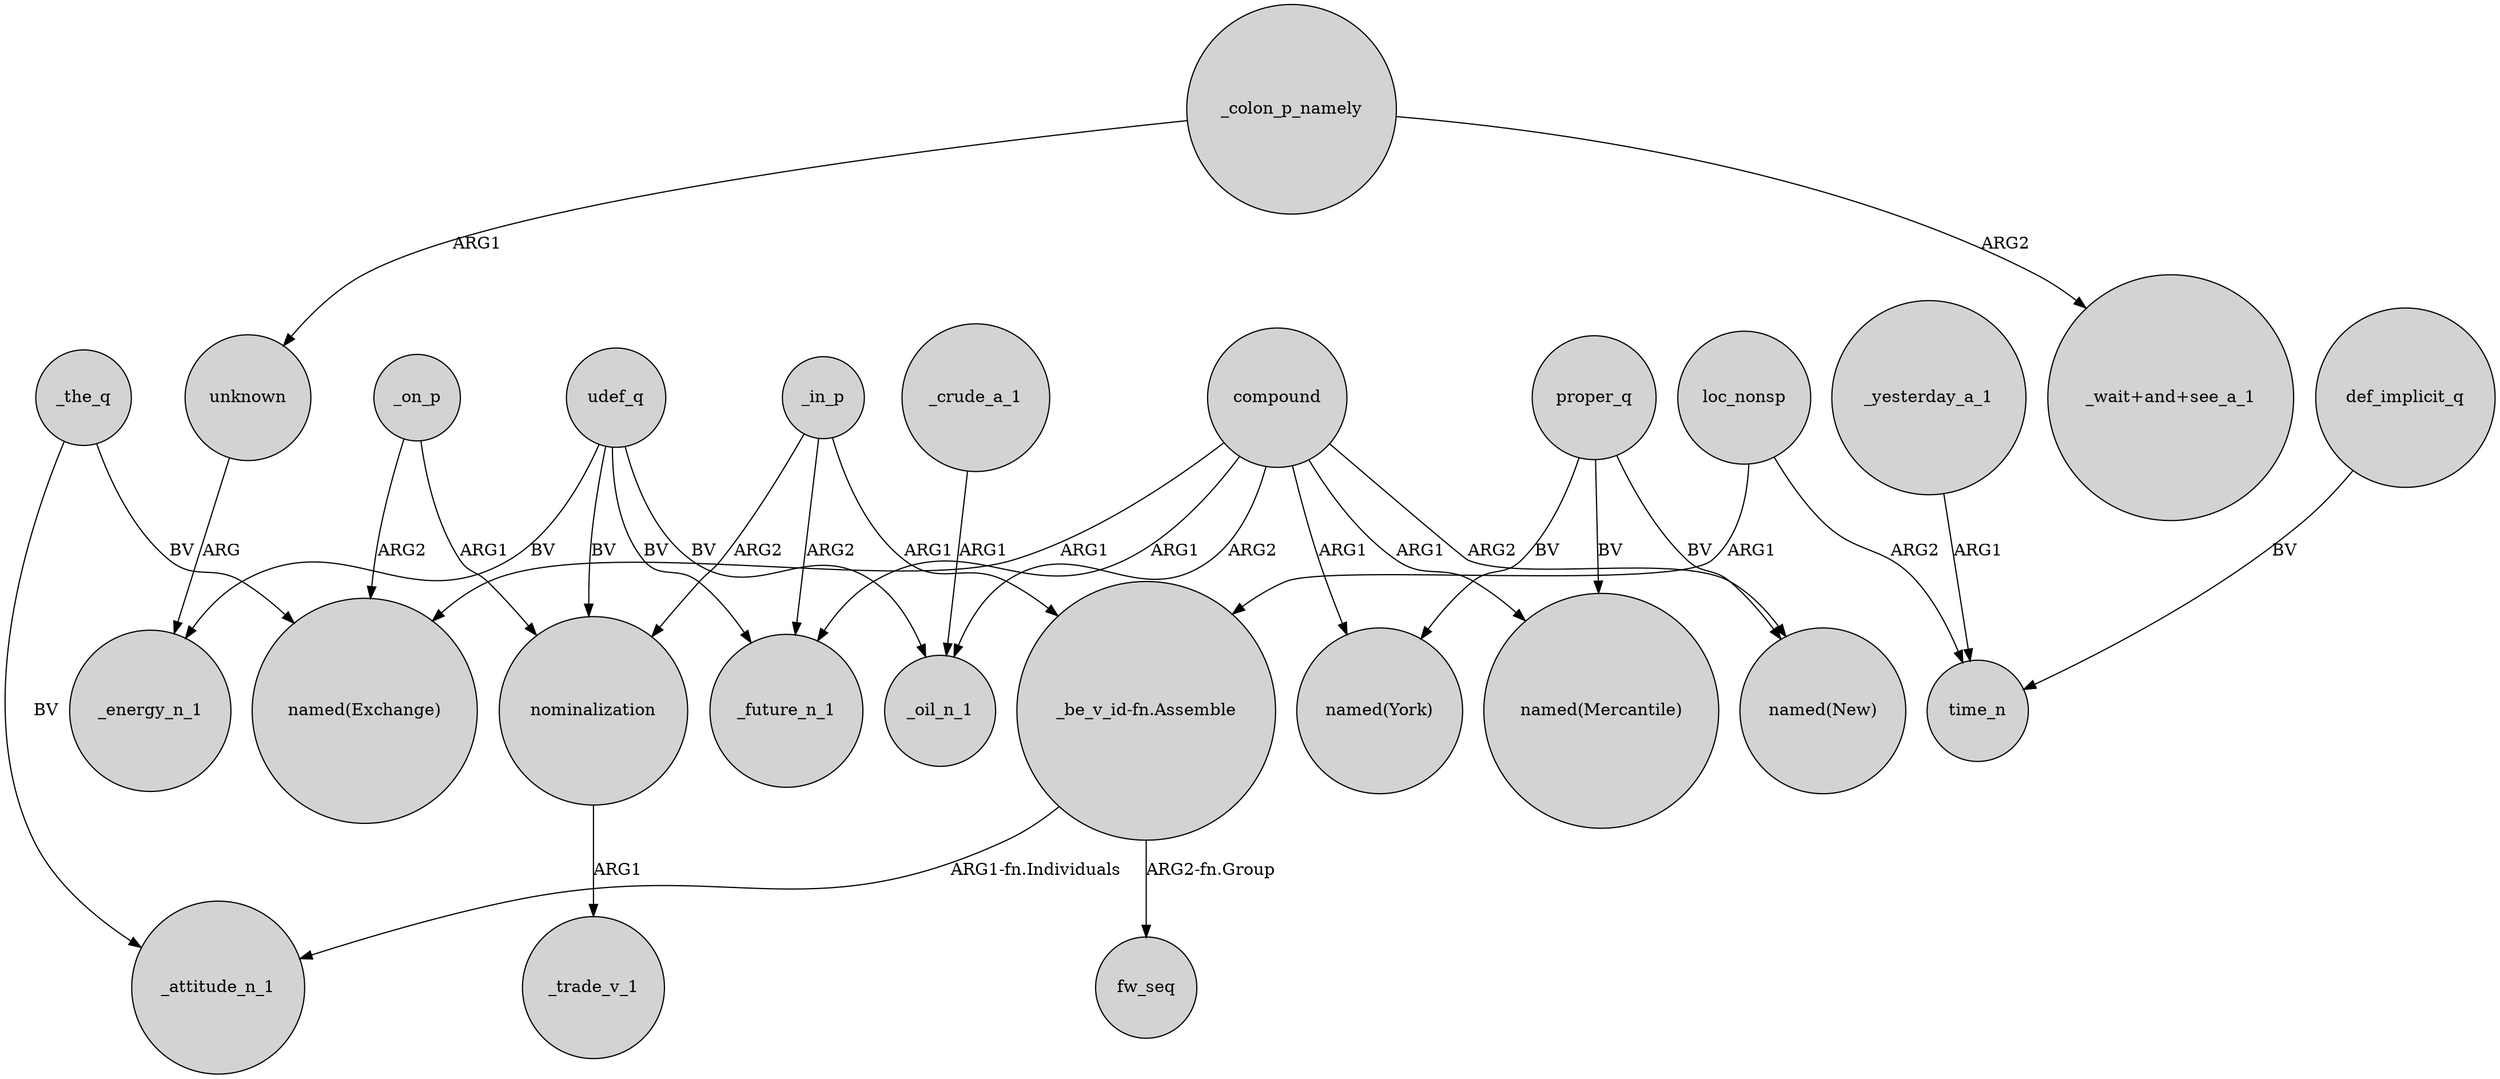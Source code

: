 digraph {
	node [shape=circle style=filled]
	_on_p -> nominalization [label=ARG1]
	_colon_p_namely -> "_wait+and+see_a_1" [label=ARG2]
	_on_p -> "named(Exchange)" [label=ARG2]
	compound -> "named(New)" [label=ARG2]
	compound -> "named(Exchange)" [label=ARG1]
	udef_q -> _oil_n_1 [label=BV]
	proper_q -> "named(New)" [label=BV]
	_the_q -> "named(Exchange)" [label=BV]
	_the_q -> _attitude_n_1 [label=BV]
	udef_q -> nominalization [label=BV]
	compound -> _future_n_1 [label=ARG1]
	_yesterday_a_1 -> time_n [label=ARG1]
	udef_q -> _future_n_1 [label=BV]
	proper_q -> "named(York)" [label=BV]
	unknown -> _energy_n_1 [label=ARG]
	udef_q -> _energy_n_1 [label=BV]
	"_be_v_id-fn.Assemble" -> fw_seq [label="ARG2-fn.Group"]
	compound -> "named(Mercantile)" [label=ARG1]
	compound -> _oil_n_1 [label=ARG2]
	loc_nonsp -> "_be_v_id-fn.Assemble" [label=ARG1]
	_in_p -> "_be_v_id-fn.Assemble" [label=ARG1]
	_in_p -> _future_n_1 [label=ARG2]
	loc_nonsp -> time_n [label=ARG2]
	_colon_p_namely -> unknown [label=ARG1]
	proper_q -> "named(Mercantile)" [label=BV]
	compound -> "named(York)" [label=ARG1]
	_in_p -> nominalization [label=ARG2]
	"_be_v_id-fn.Assemble" -> _attitude_n_1 [label="ARG1-fn.Individuals"]
	def_implicit_q -> time_n [label=BV]
	nominalization -> _trade_v_1 [label=ARG1]
	_crude_a_1 -> _oil_n_1 [label=ARG1]
}
